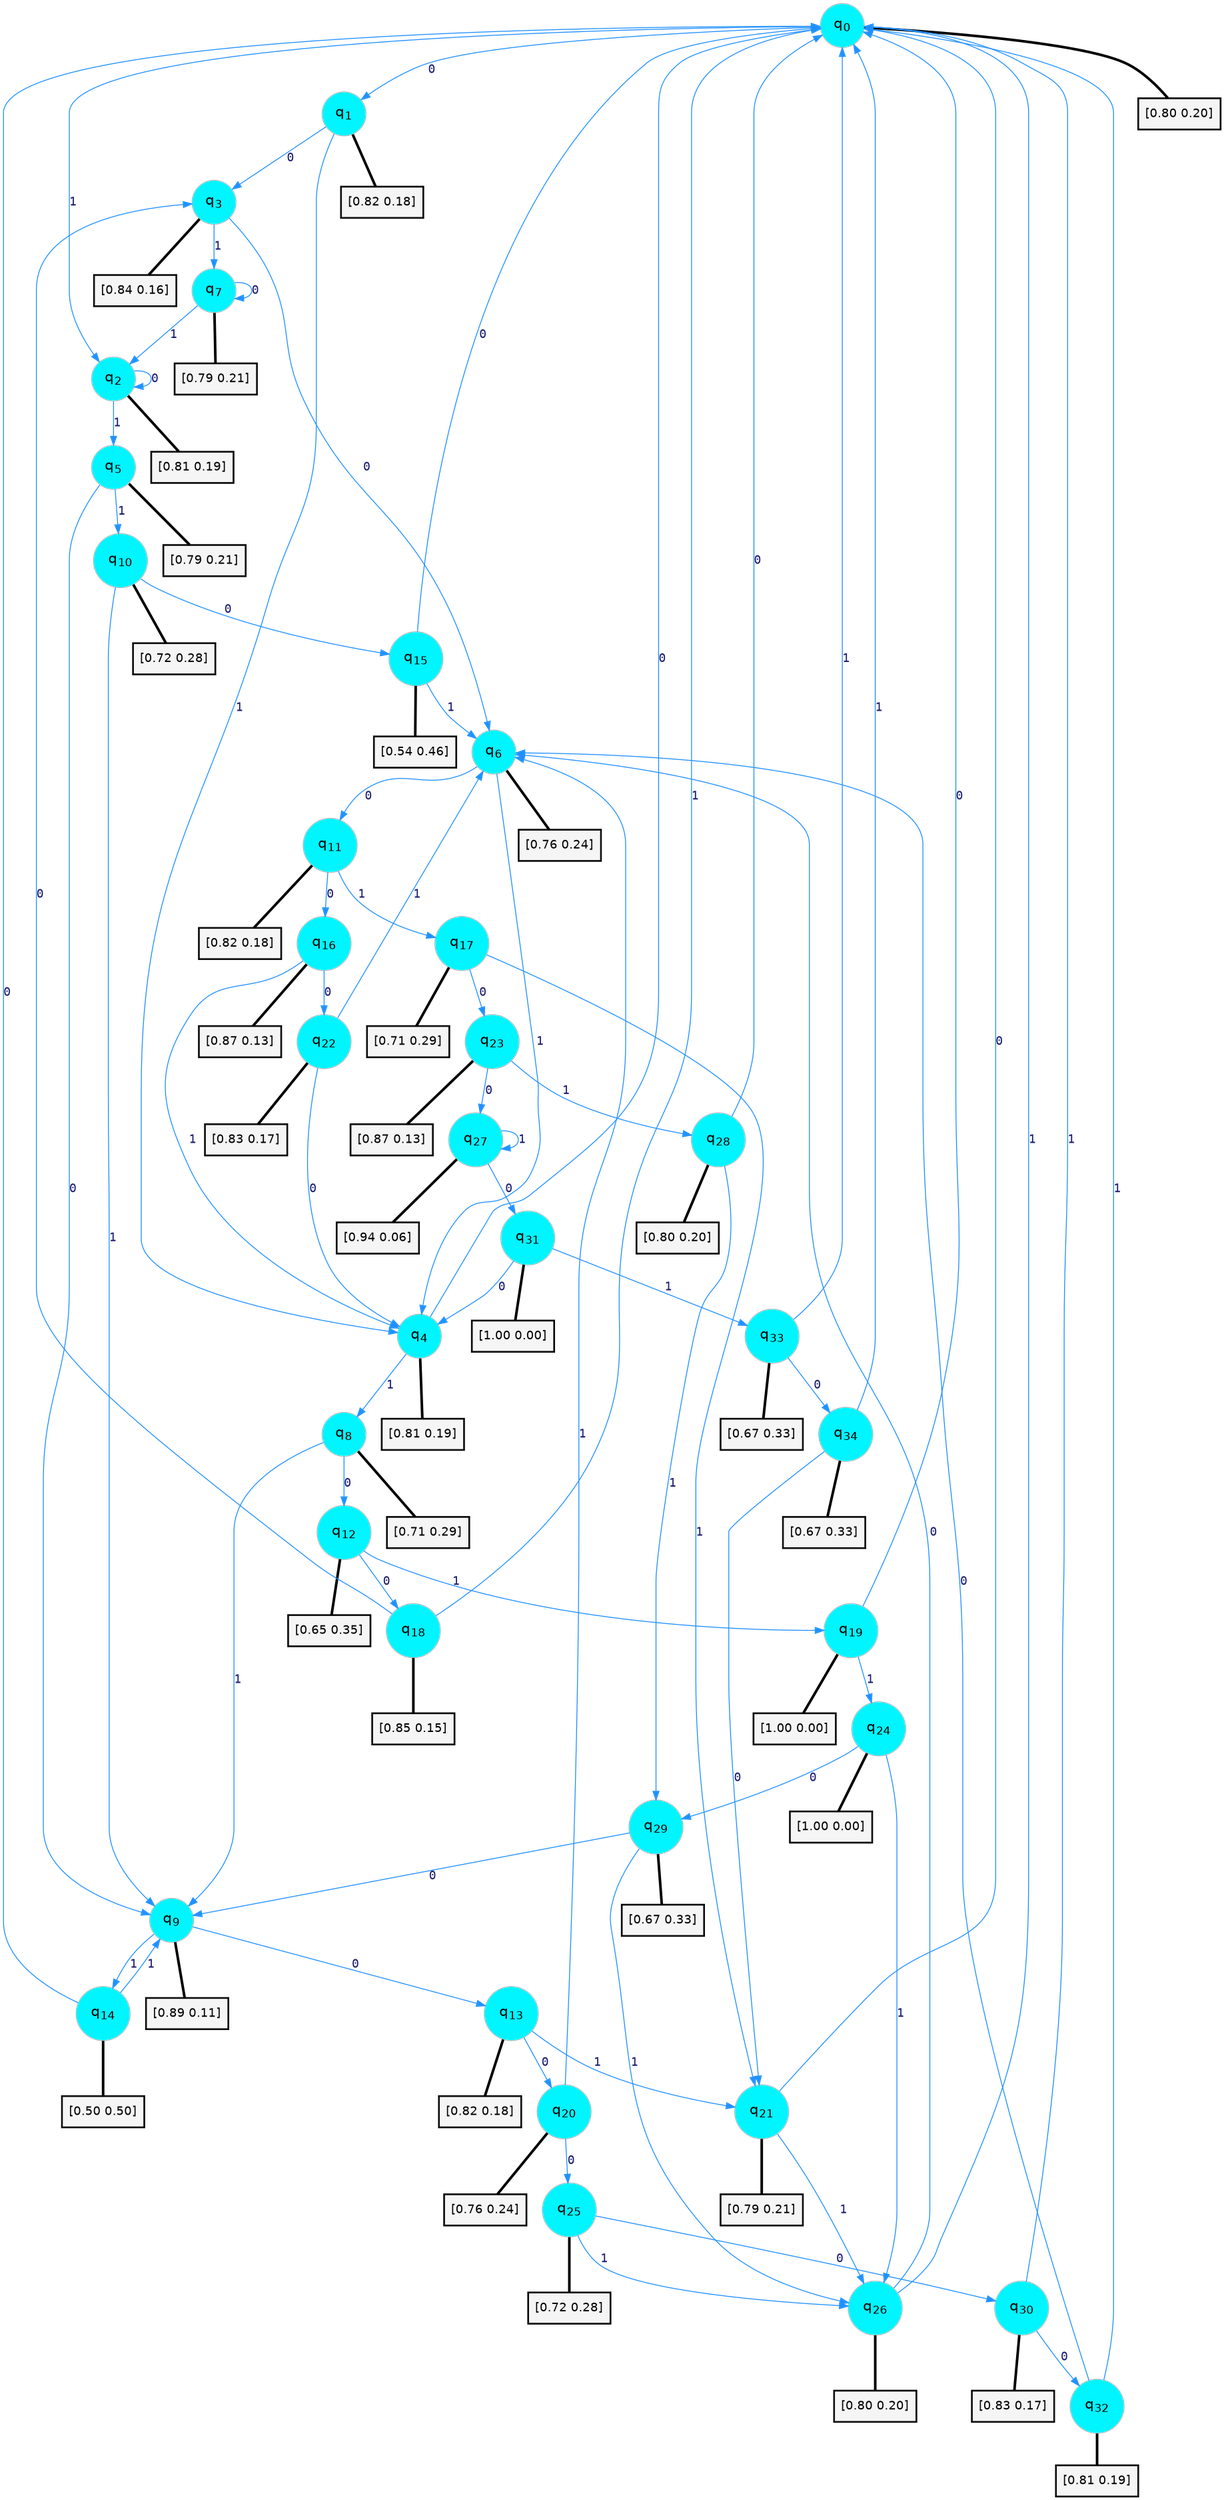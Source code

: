 digraph G {
graph [
bgcolor=transparent, dpi=300, rankdir=TD, size="40,25"];
node [
color=gray, fillcolor=turquoise1, fontcolor=black, fontname=Helvetica, fontsize=16, fontweight=bold, shape=circle, style=filled];
edge [
arrowsize=1, color=dodgerblue1, fontcolor=midnightblue, fontname=courier, fontweight=bold, penwidth=1, style=solid, weight=20];
0[label=<q<SUB>0</SUB>>];
1[label=<q<SUB>1</SUB>>];
2[label=<q<SUB>2</SUB>>];
3[label=<q<SUB>3</SUB>>];
4[label=<q<SUB>4</SUB>>];
5[label=<q<SUB>5</SUB>>];
6[label=<q<SUB>6</SUB>>];
7[label=<q<SUB>7</SUB>>];
8[label=<q<SUB>8</SUB>>];
9[label=<q<SUB>9</SUB>>];
10[label=<q<SUB>10</SUB>>];
11[label=<q<SUB>11</SUB>>];
12[label=<q<SUB>12</SUB>>];
13[label=<q<SUB>13</SUB>>];
14[label=<q<SUB>14</SUB>>];
15[label=<q<SUB>15</SUB>>];
16[label=<q<SUB>16</SUB>>];
17[label=<q<SUB>17</SUB>>];
18[label=<q<SUB>18</SUB>>];
19[label=<q<SUB>19</SUB>>];
20[label=<q<SUB>20</SUB>>];
21[label=<q<SUB>21</SUB>>];
22[label=<q<SUB>22</SUB>>];
23[label=<q<SUB>23</SUB>>];
24[label=<q<SUB>24</SUB>>];
25[label=<q<SUB>25</SUB>>];
26[label=<q<SUB>26</SUB>>];
27[label=<q<SUB>27</SUB>>];
28[label=<q<SUB>28</SUB>>];
29[label=<q<SUB>29</SUB>>];
30[label=<q<SUB>30</SUB>>];
31[label=<q<SUB>31</SUB>>];
32[label=<q<SUB>32</SUB>>];
33[label=<q<SUB>33</SUB>>];
34[label=<q<SUB>34</SUB>>];
35[label="[0.80 0.20]", shape=box,fontcolor=black, fontname=Helvetica, fontsize=14, penwidth=2, fillcolor=whitesmoke,color=black];
36[label="[0.82 0.18]", shape=box,fontcolor=black, fontname=Helvetica, fontsize=14, penwidth=2, fillcolor=whitesmoke,color=black];
37[label="[0.81 0.19]", shape=box,fontcolor=black, fontname=Helvetica, fontsize=14, penwidth=2, fillcolor=whitesmoke,color=black];
38[label="[0.84 0.16]", shape=box,fontcolor=black, fontname=Helvetica, fontsize=14, penwidth=2, fillcolor=whitesmoke,color=black];
39[label="[0.81 0.19]", shape=box,fontcolor=black, fontname=Helvetica, fontsize=14, penwidth=2, fillcolor=whitesmoke,color=black];
40[label="[0.79 0.21]", shape=box,fontcolor=black, fontname=Helvetica, fontsize=14, penwidth=2, fillcolor=whitesmoke,color=black];
41[label="[0.76 0.24]", shape=box,fontcolor=black, fontname=Helvetica, fontsize=14, penwidth=2, fillcolor=whitesmoke,color=black];
42[label="[0.79 0.21]", shape=box,fontcolor=black, fontname=Helvetica, fontsize=14, penwidth=2, fillcolor=whitesmoke,color=black];
43[label="[0.71 0.29]", shape=box,fontcolor=black, fontname=Helvetica, fontsize=14, penwidth=2, fillcolor=whitesmoke,color=black];
44[label="[0.89 0.11]", shape=box,fontcolor=black, fontname=Helvetica, fontsize=14, penwidth=2, fillcolor=whitesmoke,color=black];
45[label="[0.72 0.28]", shape=box,fontcolor=black, fontname=Helvetica, fontsize=14, penwidth=2, fillcolor=whitesmoke,color=black];
46[label="[0.82 0.18]", shape=box,fontcolor=black, fontname=Helvetica, fontsize=14, penwidth=2, fillcolor=whitesmoke,color=black];
47[label="[0.65 0.35]", shape=box,fontcolor=black, fontname=Helvetica, fontsize=14, penwidth=2, fillcolor=whitesmoke,color=black];
48[label="[0.82 0.18]", shape=box,fontcolor=black, fontname=Helvetica, fontsize=14, penwidth=2, fillcolor=whitesmoke,color=black];
49[label="[0.50 0.50]", shape=box,fontcolor=black, fontname=Helvetica, fontsize=14, penwidth=2, fillcolor=whitesmoke,color=black];
50[label="[0.54 0.46]", shape=box,fontcolor=black, fontname=Helvetica, fontsize=14, penwidth=2, fillcolor=whitesmoke,color=black];
51[label="[0.87 0.13]", shape=box,fontcolor=black, fontname=Helvetica, fontsize=14, penwidth=2, fillcolor=whitesmoke,color=black];
52[label="[0.71 0.29]", shape=box,fontcolor=black, fontname=Helvetica, fontsize=14, penwidth=2, fillcolor=whitesmoke,color=black];
53[label="[0.85 0.15]", shape=box,fontcolor=black, fontname=Helvetica, fontsize=14, penwidth=2, fillcolor=whitesmoke,color=black];
54[label="[1.00 0.00]", shape=box,fontcolor=black, fontname=Helvetica, fontsize=14, penwidth=2, fillcolor=whitesmoke,color=black];
55[label="[0.76 0.24]", shape=box,fontcolor=black, fontname=Helvetica, fontsize=14, penwidth=2, fillcolor=whitesmoke,color=black];
56[label="[0.79 0.21]", shape=box,fontcolor=black, fontname=Helvetica, fontsize=14, penwidth=2, fillcolor=whitesmoke,color=black];
57[label="[0.83 0.17]", shape=box,fontcolor=black, fontname=Helvetica, fontsize=14, penwidth=2, fillcolor=whitesmoke,color=black];
58[label="[0.87 0.13]", shape=box,fontcolor=black, fontname=Helvetica, fontsize=14, penwidth=2, fillcolor=whitesmoke,color=black];
59[label="[1.00 0.00]", shape=box,fontcolor=black, fontname=Helvetica, fontsize=14, penwidth=2, fillcolor=whitesmoke,color=black];
60[label="[0.72 0.28]", shape=box,fontcolor=black, fontname=Helvetica, fontsize=14, penwidth=2, fillcolor=whitesmoke,color=black];
61[label="[0.80 0.20]", shape=box,fontcolor=black, fontname=Helvetica, fontsize=14, penwidth=2, fillcolor=whitesmoke,color=black];
62[label="[0.94 0.06]", shape=box,fontcolor=black, fontname=Helvetica, fontsize=14, penwidth=2, fillcolor=whitesmoke,color=black];
63[label="[0.80 0.20]", shape=box,fontcolor=black, fontname=Helvetica, fontsize=14, penwidth=2, fillcolor=whitesmoke,color=black];
64[label="[0.67 0.33]", shape=box,fontcolor=black, fontname=Helvetica, fontsize=14, penwidth=2, fillcolor=whitesmoke,color=black];
65[label="[0.83 0.17]", shape=box,fontcolor=black, fontname=Helvetica, fontsize=14, penwidth=2, fillcolor=whitesmoke,color=black];
66[label="[1.00 0.00]", shape=box,fontcolor=black, fontname=Helvetica, fontsize=14, penwidth=2, fillcolor=whitesmoke,color=black];
67[label="[0.81 0.19]", shape=box,fontcolor=black, fontname=Helvetica, fontsize=14, penwidth=2, fillcolor=whitesmoke,color=black];
68[label="[0.67 0.33]", shape=box,fontcolor=black, fontname=Helvetica, fontsize=14, penwidth=2, fillcolor=whitesmoke,color=black];
69[label="[0.67 0.33]", shape=box,fontcolor=black, fontname=Helvetica, fontsize=14, penwidth=2, fillcolor=whitesmoke,color=black];
0->1 [label=0];
0->2 [label=1];
0->35 [arrowhead=none, penwidth=3,color=black];
1->3 [label=0];
1->4 [label=1];
1->36 [arrowhead=none, penwidth=3,color=black];
2->2 [label=0];
2->5 [label=1];
2->37 [arrowhead=none, penwidth=3,color=black];
3->6 [label=0];
3->7 [label=1];
3->38 [arrowhead=none, penwidth=3,color=black];
4->0 [label=0];
4->8 [label=1];
4->39 [arrowhead=none, penwidth=3,color=black];
5->9 [label=0];
5->10 [label=1];
5->40 [arrowhead=none, penwidth=3,color=black];
6->11 [label=0];
6->4 [label=1];
6->41 [arrowhead=none, penwidth=3,color=black];
7->7 [label=0];
7->2 [label=1];
7->42 [arrowhead=none, penwidth=3,color=black];
8->12 [label=0];
8->9 [label=1];
8->43 [arrowhead=none, penwidth=3,color=black];
9->13 [label=0];
9->14 [label=1];
9->44 [arrowhead=none, penwidth=3,color=black];
10->15 [label=0];
10->9 [label=1];
10->45 [arrowhead=none, penwidth=3,color=black];
11->16 [label=0];
11->17 [label=1];
11->46 [arrowhead=none, penwidth=3,color=black];
12->18 [label=0];
12->19 [label=1];
12->47 [arrowhead=none, penwidth=3,color=black];
13->20 [label=0];
13->21 [label=1];
13->48 [arrowhead=none, penwidth=3,color=black];
14->0 [label=0];
14->9 [label=1];
14->49 [arrowhead=none, penwidth=3,color=black];
15->0 [label=0];
15->6 [label=1];
15->50 [arrowhead=none, penwidth=3,color=black];
16->22 [label=0];
16->4 [label=1];
16->51 [arrowhead=none, penwidth=3,color=black];
17->23 [label=0];
17->21 [label=1];
17->52 [arrowhead=none, penwidth=3,color=black];
18->3 [label=0];
18->0 [label=1];
18->53 [arrowhead=none, penwidth=3,color=black];
19->0 [label=0];
19->24 [label=1];
19->54 [arrowhead=none, penwidth=3,color=black];
20->25 [label=0];
20->6 [label=1];
20->55 [arrowhead=none, penwidth=3,color=black];
21->0 [label=0];
21->26 [label=1];
21->56 [arrowhead=none, penwidth=3,color=black];
22->4 [label=0];
22->6 [label=1];
22->57 [arrowhead=none, penwidth=3,color=black];
23->27 [label=0];
23->28 [label=1];
23->58 [arrowhead=none, penwidth=3,color=black];
24->29 [label=0];
24->26 [label=1];
24->59 [arrowhead=none, penwidth=3,color=black];
25->30 [label=0];
25->26 [label=1];
25->60 [arrowhead=none, penwidth=3,color=black];
26->6 [label=0];
26->0 [label=1];
26->61 [arrowhead=none, penwidth=3,color=black];
27->31 [label=0];
27->27 [label=1];
27->62 [arrowhead=none, penwidth=3,color=black];
28->0 [label=0];
28->29 [label=1];
28->63 [arrowhead=none, penwidth=3,color=black];
29->9 [label=0];
29->26 [label=1];
29->64 [arrowhead=none, penwidth=3,color=black];
30->32 [label=0];
30->0 [label=1];
30->65 [arrowhead=none, penwidth=3,color=black];
31->4 [label=0];
31->33 [label=1];
31->66 [arrowhead=none, penwidth=3,color=black];
32->6 [label=0];
32->0 [label=1];
32->67 [arrowhead=none, penwidth=3,color=black];
33->34 [label=0];
33->0 [label=1];
33->68 [arrowhead=none, penwidth=3,color=black];
34->21 [label=0];
34->0 [label=1];
34->69 [arrowhead=none, penwidth=3,color=black];
}
